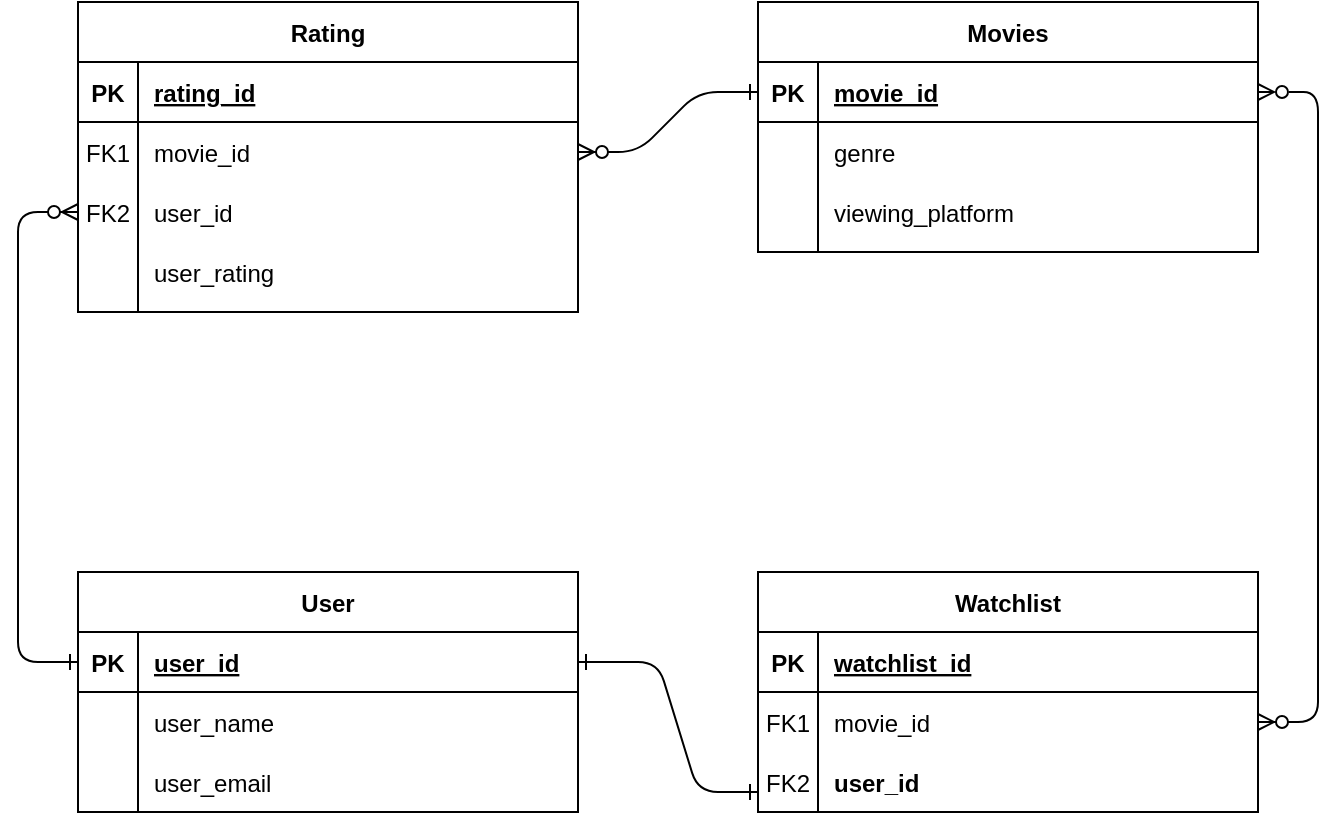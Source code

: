 <mxfile version="24.0.0" type="github">
  <diagram name="Page-1" id="VZ8TZioXoQ4soNBFt9CI">
    <mxGraphModel dx="1434" dy="772" grid="1" gridSize="10" guides="1" tooltips="1" connect="1" arrows="1" fold="1" page="1" pageScale="1" pageWidth="827" pageHeight="1169" math="0" shadow="0">
      <root>
        <mxCell id="0" />
        <mxCell id="1" parent="0" />
        <mxCell id="Lzg3O5H3v1BymecH2_Rd-1" value="" style="endArrow=ERzeroToMany;startArrow=ERone;endFill=1;startFill=0;exitX=0;exitY=0.5;exitDx=0;exitDy=0;elbow=vertical;" parent="1" source="Lzg3O5H3v1BymecH2_Rd-24" edge="1">
          <mxGeometry width="100" height="100" relative="1" as="geometry">
            <mxPoint x="30" y="430" as="sourcePoint" />
            <mxPoint x="120" y="210" as="targetPoint" />
            <Array as="points">
              <mxPoint x="90" y="435" />
              <mxPoint x="90" y="330" />
              <mxPoint x="90" y="210" />
            </Array>
          </mxGeometry>
        </mxCell>
        <mxCell id="Lzg3O5H3v1BymecH2_Rd-2" value="" style="edgeStyle=entityRelationEdgeStyle;endArrow=ERzeroToMany;startArrow=ERone;endFill=1;startFill=0;exitX=0;exitY=0.5;exitDx=0;exitDy=0;entryX=1;entryY=0.5;entryDx=0;entryDy=0;" parent="1" source="Lzg3O5H3v1BymecH2_Rd-4" target="Lzg3O5H3v1BymecH2_Rd-17" edge="1">
          <mxGeometry width="100" height="100" relative="1" as="geometry">
            <mxPoint x="600" y="210" as="sourcePoint" />
            <mxPoint x="640" y="290" as="targetPoint" />
          </mxGeometry>
        </mxCell>
        <mxCell id="Lzg3O5H3v1BymecH2_Rd-3" value="Movies" style="shape=table;startSize=30;container=1;collapsible=1;childLayout=tableLayout;fixedRows=1;rowLines=0;fontStyle=1;align=center;resizeLast=1;" parent="1" vertex="1">
          <mxGeometry x="460" y="105" width="250" height="125" as="geometry" />
        </mxCell>
        <mxCell id="Lzg3O5H3v1BymecH2_Rd-4" value="" style="shape=partialRectangle;collapsible=0;dropTarget=0;pointerEvents=0;fillColor=none;points=[[0,0.5],[1,0.5]];portConstraint=eastwest;top=0;left=0;right=0;bottom=1;" parent="Lzg3O5H3v1BymecH2_Rd-3" vertex="1">
          <mxGeometry y="30" width="250" height="30" as="geometry" />
        </mxCell>
        <mxCell id="Lzg3O5H3v1BymecH2_Rd-5" value="PK" style="shape=partialRectangle;overflow=hidden;connectable=0;fillColor=none;top=0;left=0;bottom=0;right=0;fontStyle=1;" parent="Lzg3O5H3v1BymecH2_Rd-4" vertex="1">
          <mxGeometry width="30" height="30" as="geometry">
            <mxRectangle width="30" height="30" as="alternateBounds" />
          </mxGeometry>
        </mxCell>
        <mxCell id="Lzg3O5H3v1BymecH2_Rd-6" value="movie_id" style="shape=partialRectangle;overflow=hidden;connectable=0;fillColor=none;top=0;left=0;bottom=0;right=0;align=left;spacingLeft=6;fontStyle=5;" parent="Lzg3O5H3v1BymecH2_Rd-4" vertex="1">
          <mxGeometry x="30" width="220" height="30" as="geometry">
            <mxRectangle width="220" height="30" as="alternateBounds" />
          </mxGeometry>
        </mxCell>
        <mxCell id="Lzg3O5H3v1BymecH2_Rd-10" value="" style="shape=partialRectangle;collapsible=0;dropTarget=0;pointerEvents=0;fillColor=none;points=[[0,0.5],[1,0.5]];portConstraint=eastwest;top=0;left=0;right=0;bottom=0;" parent="Lzg3O5H3v1BymecH2_Rd-3" vertex="1">
          <mxGeometry y="60" width="250" height="30" as="geometry" />
        </mxCell>
        <mxCell id="Lzg3O5H3v1BymecH2_Rd-11" value="" style="shape=partialRectangle;overflow=hidden;connectable=0;fillColor=none;top=0;left=0;bottom=0;right=0;" parent="Lzg3O5H3v1BymecH2_Rd-10" vertex="1">
          <mxGeometry width="30" height="30" as="geometry">
            <mxRectangle width="30" height="30" as="alternateBounds" />
          </mxGeometry>
        </mxCell>
        <mxCell id="Lzg3O5H3v1BymecH2_Rd-12" value="" style="shape=partialRectangle;overflow=hidden;connectable=0;fillColor=none;top=0;left=0;bottom=0;right=0;align=left;spacingLeft=6;" parent="Lzg3O5H3v1BymecH2_Rd-10" vertex="1">
          <mxGeometry x="30" width="220" height="30" as="geometry">
            <mxRectangle width="220" height="30" as="alternateBounds" />
          </mxGeometry>
        </mxCell>
        <mxCell id="Lzg3O5H3v1BymecH2_Rd-13" value="Rating" style="shape=table;startSize=30;container=1;collapsible=1;childLayout=tableLayout;fixedRows=1;rowLines=0;fontStyle=1;align=center;resizeLast=1;" parent="1" vertex="1">
          <mxGeometry x="120" y="105" width="250" height="155" as="geometry" />
        </mxCell>
        <mxCell id="Lzg3O5H3v1BymecH2_Rd-14" value="" style="shape=partialRectangle;collapsible=0;dropTarget=0;pointerEvents=0;fillColor=none;points=[[0,0.5],[1,0.5]];portConstraint=eastwest;top=0;left=0;right=0;bottom=1;" parent="Lzg3O5H3v1BymecH2_Rd-13" vertex="1">
          <mxGeometry y="30" width="250" height="30" as="geometry" />
        </mxCell>
        <mxCell id="Lzg3O5H3v1BymecH2_Rd-15" value="PK" style="shape=partialRectangle;overflow=hidden;connectable=0;fillColor=none;top=0;left=0;bottom=0;right=0;fontStyle=1;" parent="Lzg3O5H3v1BymecH2_Rd-14" vertex="1">
          <mxGeometry width="30" height="30" as="geometry">
            <mxRectangle width="30" height="30" as="alternateBounds" />
          </mxGeometry>
        </mxCell>
        <mxCell id="Lzg3O5H3v1BymecH2_Rd-16" value="rating_id" style="shape=partialRectangle;overflow=hidden;connectable=0;fillColor=none;top=0;left=0;bottom=0;right=0;align=left;spacingLeft=6;fontStyle=5;" parent="Lzg3O5H3v1BymecH2_Rd-14" vertex="1">
          <mxGeometry x="30" width="220" height="30" as="geometry">
            <mxRectangle width="220" height="30" as="alternateBounds" />
          </mxGeometry>
        </mxCell>
        <mxCell id="Lzg3O5H3v1BymecH2_Rd-17" value="" style="shape=partialRectangle;collapsible=0;dropTarget=0;pointerEvents=0;fillColor=none;points=[[0,0.5],[1,0.5]];portConstraint=eastwest;top=0;left=0;right=0;bottom=0;" parent="Lzg3O5H3v1BymecH2_Rd-13" vertex="1">
          <mxGeometry y="60" width="250" height="30" as="geometry" />
        </mxCell>
        <mxCell id="Lzg3O5H3v1BymecH2_Rd-18" value="FK1" style="shape=partialRectangle;overflow=hidden;connectable=0;fillColor=none;top=0;left=0;bottom=0;right=0;" parent="Lzg3O5H3v1BymecH2_Rd-17" vertex="1">
          <mxGeometry width="30" height="30" as="geometry">
            <mxRectangle width="30" height="30" as="alternateBounds" />
          </mxGeometry>
        </mxCell>
        <mxCell id="Lzg3O5H3v1BymecH2_Rd-19" value="movie_id" style="shape=partialRectangle;overflow=hidden;connectable=0;fillColor=none;top=0;left=0;bottom=0;right=0;align=left;spacingLeft=6;" parent="Lzg3O5H3v1BymecH2_Rd-17" vertex="1">
          <mxGeometry x="30" width="220" height="30" as="geometry">
            <mxRectangle width="220" height="30" as="alternateBounds" />
          </mxGeometry>
        </mxCell>
        <mxCell id="Lzg3O5H3v1BymecH2_Rd-20" value="" style="shape=partialRectangle;collapsible=0;dropTarget=0;pointerEvents=0;fillColor=none;points=[[0,0.5],[1,0.5]];portConstraint=eastwest;top=0;left=0;right=0;bottom=0;" parent="Lzg3O5H3v1BymecH2_Rd-13" vertex="1">
          <mxGeometry y="90" width="250" height="30" as="geometry" />
        </mxCell>
        <mxCell id="Lzg3O5H3v1BymecH2_Rd-21" value="" style="shape=partialRectangle;overflow=hidden;connectable=0;fillColor=none;top=0;left=0;bottom=0;right=0;" parent="Lzg3O5H3v1BymecH2_Rd-20" vertex="1">
          <mxGeometry width="30" height="30" as="geometry">
            <mxRectangle width="30" height="30" as="alternateBounds" />
          </mxGeometry>
        </mxCell>
        <mxCell id="Lzg3O5H3v1BymecH2_Rd-22" value="user_id" style="shape=partialRectangle;overflow=hidden;connectable=0;fillColor=none;top=0;left=0;bottom=0;right=0;align=left;spacingLeft=6;" parent="Lzg3O5H3v1BymecH2_Rd-20" vertex="1">
          <mxGeometry x="30" width="220" height="30" as="geometry">
            <mxRectangle width="220" height="30" as="alternateBounds" />
          </mxGeometry>
        </mxCell>
        <mxCell id="Lzg3O5H3v1BymecH2_Rd-23" value="User" style="shape=table;startSize=30;container=1;collapsible=1;childLayout=tableLayout;fixedRows=1;rowLines=0;fontStyle=1;align=center;resizeLast=1;" parent="1" vertex="1">
          <mxGeometry x="120" y="390" width="250" height="120" as="geometry" />
        </mxCell>
        <mxCell id="Lzg3O5H3v1BymecH2_Rd-24" value="" style="shape=partialRectangle;collapsible=0;dropTarget=0;pointerEvents=0;fillColor=none;points=[[0,0.5],[1,0.5]];portConstraint=eastwest;top=0;left=0;right=0;bottom=1;" parent="Lzg3O5H3v1BymecH2_Rd-23" vertex="1">
          <mxGeometry y="30" width="250" height="30" as="geometry" />
        </mxCell>
        <mxCell id="Lzg3O5H3v1BymecH2_Rd-25" value="PK" style="shape=partialRectangle;overflow=hidden;connectable=0;fillColor=none;top=0;left=0;bottom=0;right=0;fontStyle=1;" parent="Lzg3O5H3v1BymecH2_Rd-24" vertex="1">
          <mxGeometry width="30" height="30" as="geometry">
            <mxRectangle width="30" height="30" as="alternateBounds" />
          </mxGeometry>
        </mxCell>
        <mxCell id="Lzg3O5H3v1BymecH2_Rd-26" value="user_id" style="shape=partialRectangle;overflow=hidden;connectable=0;fillColor=none;top=0;left=0;bottom=0;right=0;align=left;spacingLeft=6;fontStyle=5;" parent="Lzg3O5H3v1BymecH2_Rd-24" vertex="1">
          <mxGeometry x="30" width="220" height="30" as="geometry">
            <mxRectangle width="220" height="30" as="alternateBounds" />
          </mxGeometry>
        </mxCell>
        <mxCell id="Lzg3O5H3v1BymecH2_Rd-27" value="" style="shape=partialRectangle;collapsible=0;dropTarget=0;pointerEvents=0;fillColor=none;points=[[0,0.5],[1,0.5]];portConstraint=eastwest;top=0;left=0;right=0;bottom=0;" parent="Lzg3O5H3v1BymecH2_Rd-23" vertex="1">
          <mxGeometry y="60" width="250" height="30" as="geometry" />
        </mxCell>
        <mxCell id="Lzg3O5H3v1BymecH2_Rd-28" value="" style="shape=partialRectangle;overflow=hidden;connectable=0;fillColor=none;top=0;left=0;bottom=0;right=0;" parent="Lzg3O5H3v1BymecH2_Rd-27" vertex="1">
          <mxGeometry width="30" height="30" as="geometry">
            <mxRectangle width="30" height="30" as="alternateBounds" />
          </mxGeometry>
        </mxCell>
        <mxCell id="Lzg3O5H3v1BymecH2_Rd-29" value="user_name" style="shape=partialRectangle;overflow=hidden;connectable=0;fillColor=none;top=0;left=0;bottom=0;right=0;align=left;spacingLeft=6;" parent="Lzg3O5H3v1BymecH2_Rd-27" vertex="1">
          <mxGeometry x="30" width="220" height="30" as="geometry">
            <mxRectangle width="220" height="30" as="alternateBounds" />
          </mxGeometry>
        </mxCell>
        <mxCell id="Lzg3O5H3v1BymecH2_Rd-37" value="" style="shape=partialRectangle;collapsible=0;dropTarget=0;pointerEvents=0;fillColor=none;points=[[0,0.5],[1,0.5]];portConstraint=eastwest;top=0;left=0;right=0;bottom=0;" parent="1" vertex="1">
          <mxGeometry x="120" y="480" width="250" height="30" as="geometry" />
        </mxCell>
        <mxCell id="Lzg3O5H3v1BymecH2_Rd-38" value="" style="shape=partialRectangle;overflow=hidden;connectable=0;fillColor=none;top=0;left=0;bottom=0;right=0;" parent="Lzg3O5H3v1BymecH2_Rd-37" vertex="1">
          <mxGeometry width="30" height="30" as="geometry">
            <mxRectangle width="30" height="30" as="alternateBounds" />
          </mxGeometry>
        </mxCell>
        <mxCell id="Lzg3O5H3v1BymecH2_Rd-39" value="user_email" style="shape=partialRectangle;overflow=hidden;connectable=0;fillColor=none;top=0;left=0;bottom=0;right=0;align=left;spacingLeft=6;" parent="Lzg3O5H3v1BymecH2_Rd-37" vertex="1">
          <mxGeometry x="30" width="220" height="30" as="geometry">
            <mxRectangle width="220" height="30" as="alternateBounds" />
          </mxGeometry>
        </mxCell>
        <mxCell id="Lzg3O5H3v1BymecH2_Rd-46" value="" style="shape=partialRectangle;collapsible=0;dropTarget=0;pointerEvents=0;fillColor=none;points=[[0,0.5],[1,0.5]];portConstraint=eastwest;top=0;left=0;right=0;bottom=0;" parent="1" vertex="1">
          <mxGeometry x="460" y="165" width="250" height="30" as="geometry" />
        </mxCell>
        <mxCell id="Lzg3O5H3v1BymecH2_Rd-47" value="" style="shape=partialRectangle;overflow=hidden;connectable=0;fillColor=none;top=0;left=0;bottom=0;right=0;" parent="Lzg3O5H3v1BymecH2_Rd-46" vertex="1">
          <mxGeometry width="30" height="30" as="geometry">
            <mxRectangle width="30" height="30" as="alternateBounds" />
          </mxGeometry>
        </mxCell>
        <mxCell id="Lzg3O5H3v1BymecH2_Rd-48" value="genre" style="shape=partialRectangle;overflow=hidden;connectable=0;fillColor=none;top=0;left=0;bottom=0;right=0;align=left;spacingLeft=6;" parent="Lzg3O5H3v1BymecH2_Rd-46" vertex="1">
          <mxGeometry x="30" width="220" height="30" as="geometry">
            <mxRectangle width="220" height="30" as="alternateBounds" />
          </mxGeometry>
        </mxCell>
        <mxCell id="Lzg3O5H3v1BymecH2_Rd-49" value="" style="shape=partialRectangle;collapsible=0;dropTarget=0;pointerEvents=0;fillColor=none;points=[[0,0.5],[1,0.5]];portConstraint=eastwest;top=0;left=0;right=0;bottom=0;" parent="1" vertex="1">
          <mxGeometry x="460" y="195" width="250" height="30" as="geometry" />
        </mxCell>
        <mxCell id="Lzg3O5H3v1BymecH2_Rd-50" value="" style="shape=partialRectangle;overflow=hidden;connectable=0;fillColor=none;top=0;left=0;bottom=0;right=0;" parent="Lzg3O5H3v1BymecH2_Rd-49" vertex="1">
          <mxGeometry width="30" height="30" as="geometry">
            <mxRectangle width="30" height="30" as="alternateBounds" />
          </mxGeometry>
        </mxCell>
        <mxCell id="Lzg3O5H3v1BymecH2_Rd-51" value="viewing_platform" style="shape=partialRectangle;overflow=hidden;connectable=0;fillColor=none;top=0;left=0;bottom=0;right=0;align=left;spacingLeft=6;" parent="Lzg3O5H3v1BymecH2_Rd-49" vertex="1">
          <mxGeometry x="30" width="220" height="30" as="geometry">
            <mxRectangle width="220" height="30" as="alternateBounds" />
          </mxGeometry>
        </mxCell>
        <mxCell id="Lzg3O5H3v1BymecH2_Rd-53" value="FK2" style="shape=partialRectangle;overflow=hidden;connectable=0;fillColor=none;top=0;left=0;bottom=0;right=0;" parent="1" vertex="1">
          <mxGeometry x="120" y="195" width="30" height="30" as="geometry">
            <mxRectangle width="30" height="30" as="alternateBounds" />
          </mxGeometry>
        </mxCell>
        <mxCell id="Lzg3O5H3v1BymecH2_Rd-54" value="" style="endArrow=none;html=1;rounded=0;entryX=0.124;entryY=0.1;entryDx=0;entryDy=0;entryPerimeter=0;" parent="1" edge="1">
          <mxGeometry width="50" height="50" relative="1" as="geometry">
            <mxPoint x="150" y="510" as="sourcePoint" />
            <mxPoint x="150" y="480" as="targetPoint" />
          </mxGeometry>
        </mxCell>
        <mxCell id="Lzg3O5H3v1BymecH2_Rd-55" value="" style="endArrow=none;html=1;rounded=0;entryX=0.124;entryY=0.1;entryDx=0;entryDy=0;entryPerimeter=0;" parent="1" edge="1">
          <mxGeometry width="50" height="50" relative="1" as="geometry">
            <mxPoint x="490" y="230" as="sourcePoint" />
            <mxPoint x="490" y="175" as="targetPoint" />
          </mxGeometry>
        </mxCell>
        <mxCell id="1sz8dIc86f0xHzPDoxNp-1" value="user_rating" style="shape=partialRectangle;overflow=hidden;connectable=0;fillColor=none;top=0;left=0;bottom=0;right=0;align=left;spacingLeft=6;" vertex="1" parent="1">
          <mxGeometry x="150" y="225" width="220" height="30" as="geometry">
            <mxRectangle width="220" height="30" as="alternateBounds" />
          </mxGeometry>
        </mxCell>
        <mxCell id="1sz8dIc86f0xHzPDoxNp-2" value="" style="endArrow=none;html=1;rounded=0;entryX=0.124;entryY=0.1;entryDx=0;entryDy=0;entryPerimeter=0;" edge="1" parent="1">
          <mxGeometry width="50" height="50" relative="1" as="geometry">
            <mxPoint x="150" y="260" as="sourcePoint" />
            <mxPoint x="150" y="175" as="targetPoint" />
          </mxGeometry>
        </mxCell>
        <mxCell id="1sz8dIc86f0xHzPDoxNp-3" value="Watchlist" style="shape=table;startSize=30;container=1;collapsible=1;childLayout=tableLayout;fixedRows=1;rowLines=0;fontStyle=1;align=center;resizeLast=1;" vertex="1" parent="1">
          <mxGeometry x="460" y="390" width="250" height="120" as="geometry" />
        </mxCell>
        <mxCell id="1sz8dIc86f0xHzPDoxNp-4" value="" style="shape=partialRectangle;collapsible=0;dropTarget=0;pointerEvents=0;fillColor=none;points=[[0,0.5],[1,0.5]];portConstraint=eastwest;top=0;left=0;right=0;bottom=1;" vertex="1" parent="1sz8dIc86f0xHzPDoxNp-3">
          <mxGeometry y="30" width="250" height="30" as="geometry" />
        </mxCell>
        <mxCell id="1sz8dIc86f0xHzPDoxNp-5" value="PK" style="shape=partialRectangle;overflow=hidden;connectable=0;fillColor=none;top=0;left=0;bottom=0;right=0;fontStyle=1;" vertex="1" parent="1sz8dIc86f0xHzPDoxNp-4">
          <mxGeometry width="30" height="30" as="geometry">
            <mxRectangle width="30" height="30" as="alternateBounds" />
          </mxGeometry>
        </mxCell>
        <mxCell id="1sz8dIc86f0xHzPDoxNp-6" value="watchlist_id" style="shape=partialRectangle;overflow=hidden;connectable=0;fillColor=none;top=0;left=0;bottom=0;right=0;align=left;spacingLeft=6;fontStyle=5;" vertex="1" parent="1sz8dIc86f0xHzPDoxNp-4">
          <mxGeometry x="30" width="220" height="30" as="geometry">
            <mxRectangle width="220" height="30" as="alternateBounds" />
          </mxGeometry>
        </mxCell>
        <mxCell id="1sz8dIc86f0xHzPDoxNp-7" value="" style="shape=partialRectangle;collapsible=0;dropTarget=0;pointerEvents=0;fillColor=none;points=[[0,0.5],[1,0.5]];portConstraint=eastwest;top=0;left=0;right=0;bottom=0;" vertex="1" parent="1sz8dIc86f0xHzPDoxNp-3">
          <mxGeometry y="60" width="250" height="30" as="geometry" />
        </mxCell>
        <mxCell id="1sz8dIc86f0xHzPDoxNp-8" value="" style="shape=partialRectangle;overflow=hidden;connectable=0;fillColor=none;top=0;left=0;bottom=0;right=0;" vertex="1" parent="1sz8dIc86f0xHzPDoxNp-7">
          <mxGeometry width="30" height="30" as="geometry">
            <mxRectangle width="30" height="30" as="alternateBounds" />
          </mxGeometry>
        </mxCell>
        <mxCell id="1sz8dIc86f0xHzPDoxNp-9" value="movie_id" style="shape=partialRectangle;overflow=hidden;connectable=0;fillColor=none;top=0;left=0;bottom=0;right=0;align=left;spacingLeft=6;" vertex="1" parent="1sz8dIc86f0xHzPDoxNp-7">
          <mxGeometry x="30" width="220" height="30" as="geometry">
            <mxRectangle width="220" height="30" as="alternateBounds" />
          </mxGeometry>
        </mxCell>
        <mxCell id="1sz8dIc86f0xHzPDoxNp-16" value="" style="endArrow=none;html=1;rounded=0;entryX=0.124;entryY=0.1;entryDx=0;entryDy=0;entryPerimeter=0;" edge="1" parent="1">
          <mxGeometry width="50" height="50" relative="1" as="geometry">
            <mxPoint x="490" y="510" as="sourcePoint" />
            <mxPoint x="490" y="480" as="targetPoint" />
          </mxGeometry>
        </mxCell>
        <mxCell id="1sz8dIc86f0xHzPDoxNp-17" value="FK1" style="shape=partialRectangle;overflow=hidden;connectable=0;fillColor=none;top=0;left=0;bottom=0;right=0;" vertex="1" parent="1">
          <mxGeometry x="460" y="450" width="30" height="30" as="geometry">
            <mxRectangle width="30" height="30" as="alternateBounds" />
          </mxGeometry>
        </mxCell>
        <mxCell id="1sz8dIc86f0xHzPDoxNp-18" value="" style="edgeStyle=entityRelationEdgeStyle;endArrow=ERzeroToMany;startArrow=ERzeroToMany;endFill=1;startFill=0;entryX=1;entryY=0.5;entryDx=0;entryDy=0;exitX=1;exitY=0.5;exitDx=0;exitDy=0;" edge="1" parent="1" source="Lzg3O5H3v1BymecH2_Rd-4" target="1sz8dIc86f0xHzPDoxNp-7">
          <mxGeometry width="100" height="100" relative="1" as="geometry">
            <mxPoint x="950" y="160" as="sourcePoint" />
            <mxPoint x="510" y="480" as="targetPoint" />
            <Array as="points">
              <mxPoint x="1010" y="420" />
            </Array>
          </mxGeometry>
        </mxCell>
        <mxCell id="1sz8dIc86f0xHzPDoxNp-21" value="user_id" style="shape=partialRectangle;overflow=hidden;connectable=0;fillColor=none;top=0;left=0;bottom=0;right=0;align=left;spacingLeft=6;fontStyle=1;" vertex="1" parent="1">
          <mxGeometry x="490" y="480" width="220" height="30" as="geometry">
            <mxRectangle width="220" height="30" as="alternateBounds" />
          </mxGeometry>
        </mxCell>
        <mxCell id="1sz8dIc86f0xHzPDoxNp-22" value="FK2" style="shape=partialRectangle;overflow=hidden;connectable=0;fillColor=none;top=0;left=0;bottom=0;right=0;" vertex="1" parent="1">
          <mxGeometry x="460" y="480" width="30" height="30" as="geometry">
            <mxRectangle width="30" height="30" as="alternateBounds" />
          </mxGeometry>
        </mxCell>
        <mxCell id="1sz8dIc86f0xHzPDoxNp-23" value="" style="endArrow=ERone;startArrow=ERone;endFill=0;startFill=0;entryX=1;entryY=0.5;entryDx=0;entryDy=0;elbow=vertical;" edge="1" parent="1" target="Lzg3O5H3v1BymecH2_Rd-24">
          <mxGeometry width="100" height="100" relative="1" as="geometry">
            <mxPoint x="460" y="500" as="sourcePoint" />
            <mxPoint x="170" y="630" as="targetPoint" />
            <Array as="points">
              <mxPoint x="430" y="500" />
              <mxPoint x="410" y="435" />
            </Array>
          </mxGeometry>
        </mxCell>
      </root>
    </mxGraphModel>
  </diagram>
</mxfile>

